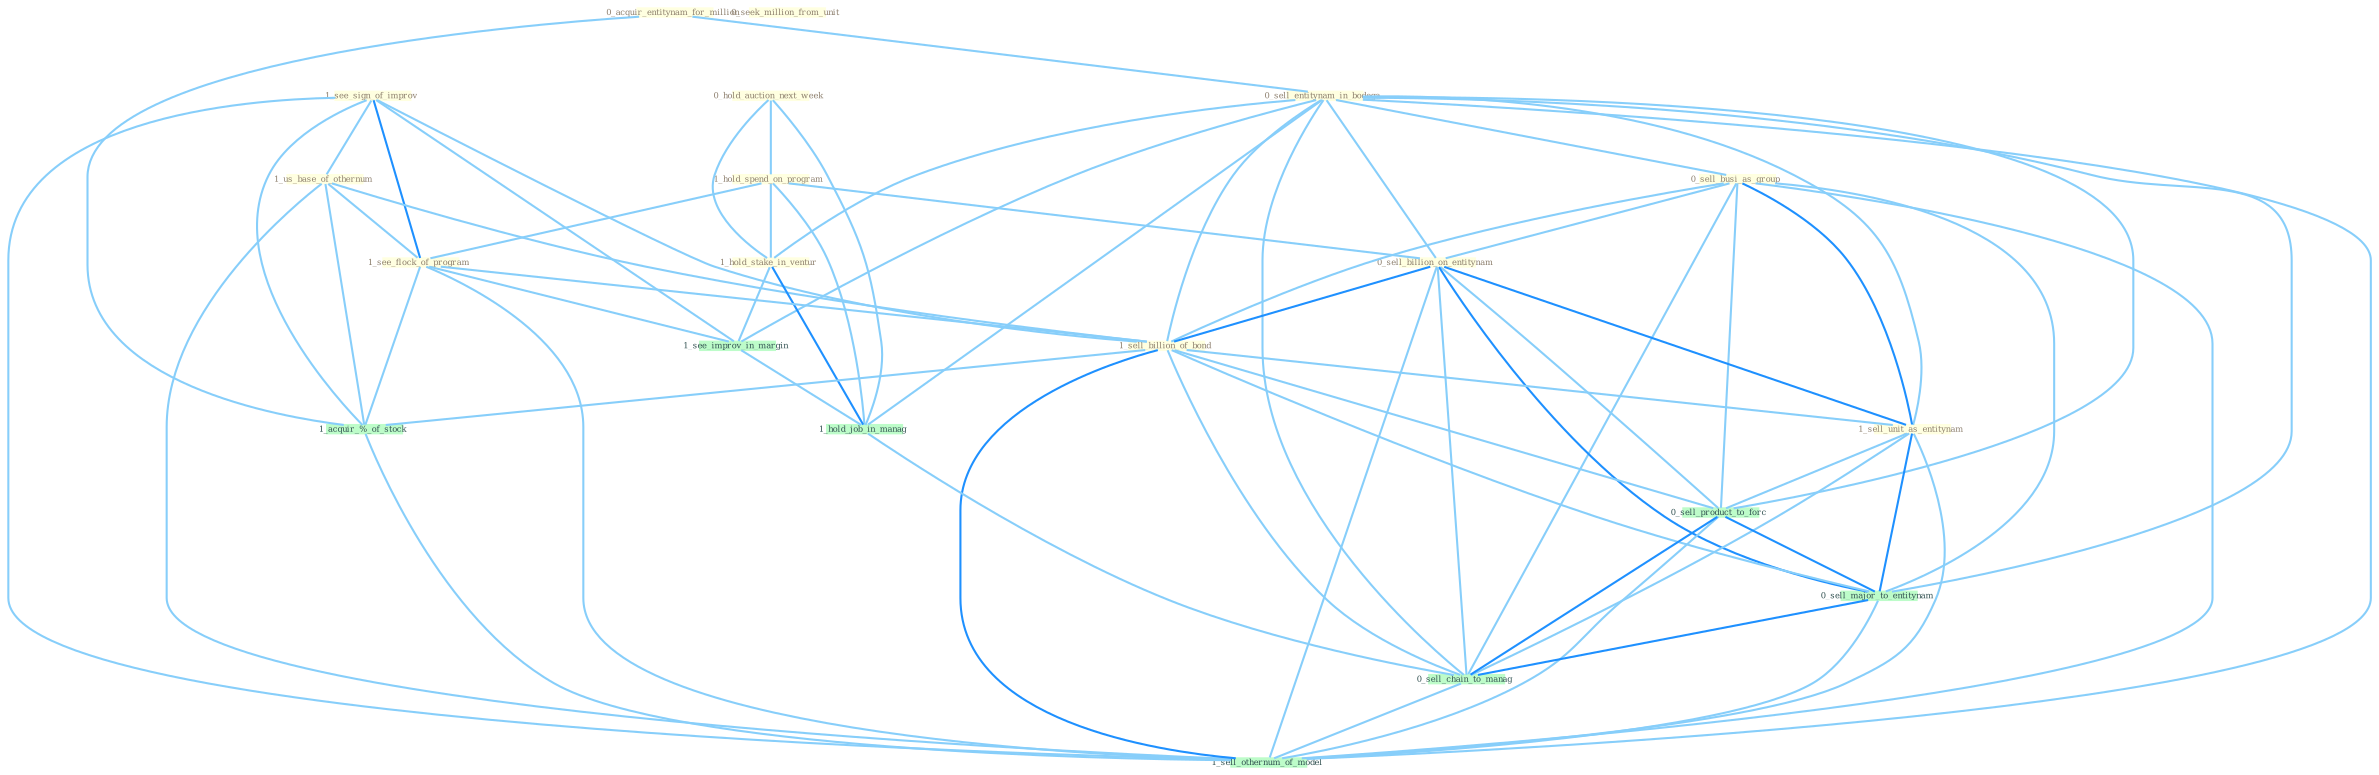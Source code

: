 Graph G{ 
    node
    [shape=polygon,style=filled,width=.5,height=.06,color="#BDFCC9",fixedsize=true,fontsize=4,
    fontcolor="#2f4f4f"];
    {node
    [color="#ffffe0", fontcolor="#8b7d6b"] "1_see_sign_of_improv " "0_hold_auction_next_week " "1_us_base_of_othernum " "0_acquir_entitynam_for_million " "1_hold_spend_on_program " "0_sell_entitynam_in_bodega " "0_seek_million_from_unit " "1_hold_stake_in_ventur " "0_sell_busi_as_group " "1_see_flock_of_program " "0_sell_billion_on_entitynam " "1_sell_billion_of_bond " "1_sell_unit_as_entitynam "}
{node [color="#fff0f5", fontcolor="#b22222"]}
edge [color="#B0E2FF"];

	"1_see_sign_of_improv " -- "1_us_base_of_othernum " [w="1", color="#87cefa" ];
	"1_see_sign_of_improv " -- "1_see_flock_of_program " [w="2", color="#1e90ff" , len=0.8];
	"1_see_sign_of_improv " -- "1_sell_billion_of_bond " [w="1", color="#87cefa" ];
	"1_see_sign_of_improv " -- "1_see_improv_in_margin " [w="1", color="#87cefa" ];
	"1_see_sign_of_improv " -- "1_acquir_%_of_stock " [w="1", color="#87cefa" ];
	"1_see_sign_of_improv " -- "1_sell_othernum_of_model " [w="1", color="#87cefa" ];
	"0_hold_auction_next_week " -- "1_hold_spend_on_program " [w="1", color="#87cefa" ];
	"0_hold_auction_next_week " -- "1_hold_stake_in_ventur " [w="1", color="#87cefa" ];
	"0_hold_auction_next_week " -- "1_hold_job_in_manag " [w="1", color="#87cefa" ];
	"1_us_base_of_othernum " -- "1_see_flock_of_program " [w="1", color="#87cefa" ];
	"1_us_base_of_othernum " -- "1_sell_billion_of_bond " [w="1", color="#87cefa" ];
	"1_us_base_of_othernum " -- "1_acquir_%_of_stock " [w="1", color="#87cefa" ];
	"1_us_base_of_othernum " -- "1_sell_othernum_of_model " [w="1", color="#87cefa" ];
	"0_acquir_entitynam_for_million " -- "0_sell_entitynam_in_bodega " [w="1", color="#87cefa" ];
	"0_acquir_entitynam_for_million " -- "1_acquir_%_of_stock " [w="1", color="#87cefa" ];
	"1_hold_spend_on_program " -- "1_hold_stake_in_ventur " [w="1", color="#87cefa" ];
	"1_hold_spend_on_program " -- "1_see_flock_of_program " [w="1", color="#87cefa" ];
	"1_hold_spend_on_program " -- "0_sell_billion_on_entitynam " [w="1", color="#87cefa" ];
	"1_hold_spend_on_program " -- "1_hold_job_in_manag " [w="1", color="#87cefa" ];
	"0_sell_entitynam_in_bodega " -- "1_hold_stake_in_ventur " [w="1", color="#87cefa" ];
	"0_sell_entitynam_in_bodega " -- "0_sell_busi_as_group " [w="1", color="#87cefa" ];
	"0_sell_entitynam_in_bodega " -- "0_sell_billion_on_entitynam " [w="1", color="#87cefa" ];
	"0_sell_entitynam_in_bodega " -- "1_sell_billion_of_bond " [w="1", color="#87cefa" ];
	"0_sell_entitynam_in_bodega " -- "1_sell_unit_as_entitynam " [w="1", color="#87cefa" ];
	"0_sell_entitynam_in_bodega " -- "1_see_improv_in_margin " [w="1", color="#87cefa" ];
	"0_sell_entitynam_in_bodega " -- "1_hold_job_in_manag " [w="1", color="#87cefa" ];
	"0_sell_entitynam_in_bodega " -- "0_sell_product_to_forc " [w="1", color="#87cefa" ];
	"0_sell_entitynam_in_bodega " -- "0_sell_major_to_entitynam " [w="1", color="#87cefa" ];
	"0_sell_entitynam_in_bodega " -- "0_sell_chain_to_manag " [w="1", color="#87cefa" ];
	"0_sell_entitynam_in_bodega " -- "1_sell_othernum_of_model " [w="1", color="#87cefa" ];
	"1_hold_stake_in_ventur " -- "1_see_improv_in_margin " [w="1", color="#87cefa" ];
	"1_hold_stake_in_ventur " -- "1_hold_job_in_manag " [w="2", color="#1e90ff" , len=0.8];
	"0_sell_busi_as_group " -- "0_sell_billion_on_entitynam " [w="1", color="#87cefa" ];
	"0_sell_busi_as_group " -- "1_sell_billion_of_bond " [w="1", color="#87cefa" ];
	"0_sell_busi_as_group " -- "1_sell_unit_as_entitynam " [w="2", color="#1e90ff" , len=0.8];
	"0_sell_busi_as_group " -- "0_sell_product_to_forc " [w="1", color="#87cefa" ];
	"0_sell_busi_as_group " -- "0_sell_major_to_entitynam " [w="1", color="#87cefa" ];
	"0_sell_busi_as_group " -- "0_sell_chain_to_manag " [w="1", color="#87cefa" ];
	"0_sell_busi_as_group " -- "1_sell_othernum_of_model " [w="1", color="#87cefa" ];
	"1_see_flock_of_program " -- "1_sell_billion_of_bond " [w="1", color="#87cefa" ];
	"1_see_flock_of_program " -- "1_see_improv_in_margin " [w="1", color="#87cefa" ];
	"1_see_flock_of_program " -- "1_acquir_%_of_stock " [w="1", color="#87cefa" ];
	"1_see_flock_of_program " -- "1_sell_othernum_of_model " [w="1", color="#87cefa" ];
	"0_sell_billion_on_entitynam " -- "1_sell_billion_of_bond " [w="2", color="#1e90ff" , len=0.8];
	"0_sell_billion_on_entitynam " -- "1_sell_unit_as_entitynam " [w="2", color="#1e90ff" , len=0.8];
	"0_sell_billion_on_entitynam " -- "0_sell_product_to_forc " [w="1", color="#87cefa" ];
	"0_sell_billion_on_entitynam " -- "0_sell_major_to_entitynam " [w="2", color="#1e90ff" , len=0.8];
	"0_sell_billion_on_entitynam " -- "0_sell_chain_to_manag " [w="1", color="#87cefa" ];
	"0_sell_billion_on_entitynam " -- "1_sell_othernum_of_model " [w="1", color="#87cefa" ];
	"1_sell_billion_of_bond " -- "1_sell_unit_as_entitynam " [w="1", color="#87cefa" ];
	"1_sell_billion_of_bond " -- "1_acquir_%_of_stock " [w="1", color="#87cefa" ];
	"1_sell_billion_of_bond " -- "0_sell_product_to_forc " [w="1", color="#87cefa" ];
	"1_sell_billion_of_bond " -- "0_sell_major_to_entitynam " [w="1", color="#87cefa" ];
	"1_sell_billion_of_bond " -- "0_sell_chain_to_manag " [w="1", color="#87cefa" ];
	"1_sell_billion_of_bond " -- "1_sell_othernum_of_model " [w="2", color="#1e90ff" , len=0.8];
	"1_sell_unit_as_entitynam " -- "0_sell_product_to_forc " [w="1", color="#87cefa" ];
	"1_sell_unit_as_entitynam " -- "0_sell_major_to_entitynam " [w="2", color="#1e90ff" , len=0.8];
	"1_sell_unit_as_entitynam " -- "0_sell_chain_to_manag " [w="1", color="#87cefa" ];
	"1_sell_unit_as_entitynam " -- "1_sell_othernum_of_model " [w="1", color="#87cefa" ];
	"1_see_improv_in_margin " -- "1_hold_job_in_manag " [w="1", color="#87cefa" ];
	"1_acquir_%_of_stock " -- "1_sell_othernum_of_model " [w="1", color="#87cefa" ];
	"1_hold_job_in_manag " -- "0_sell_chain_to_manag " [w="1", color="#87cefa" ];
	"0_sell_product_to_forc " -- "0_sell_major_to_entitynam " [w="2", color="#1e90ff" , len=0.8];
	"0_sell_product_to_forc " -- "0_sell_chain_to_manag " [w="2", color="#1e90ff" , len=0.8];
	"0_sell_product_to_forc " -- "1_sell_othernum_of_model " [w="1", color="#87cefa" ];
	"0_sell_major_to_entitynam " -- "0_sell_chain_to_manag " [w="2", color="#1e90ff" , len=0.8];
	"0_sell_major_to_entitynam " -- "1_sell_othernum_of_model " [w="1", color="#87cefa" ];
	"0_sell_chain_to_manag " -- "1_sell_othernum_of_model " [w="1", color="#87cefa" ];
}